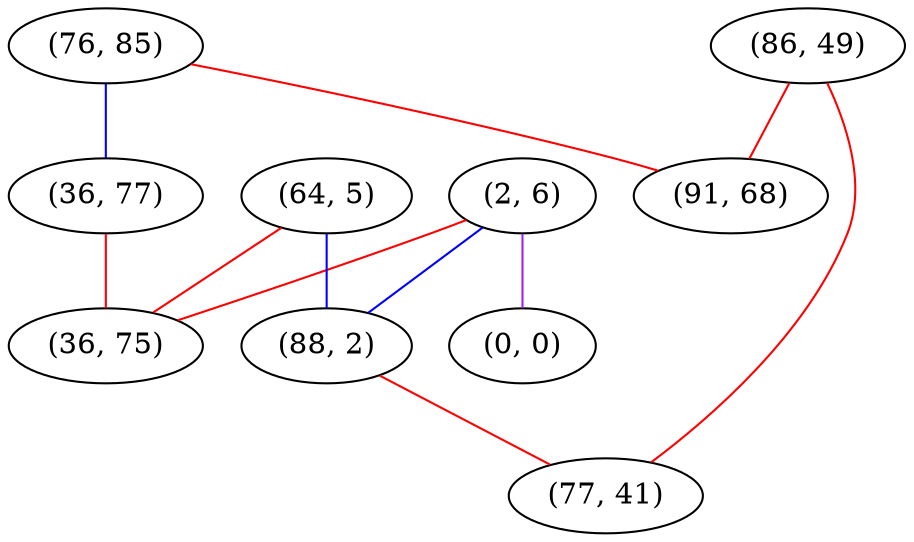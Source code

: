 graph "" {
"(76, 85)";
"(2, 6)";
"(86, 49)";
"(36, 77)";
"(0, 0)";
"(64, 5)";
"(88, 2)";
"(77, 41)";
"(91, 68)";
"(36, 75)";
"(76, 85)" -- "(36, 77)"  [color=blue, key=0, weight=3];
"(76, 85)" -- "(91, 68)"  [color=red, key=0, weight=1];
"(2, 6)" -- "(0, 0)"  [color=purple, key=0, weight=4];
"(2, 6)" -- "(88, 2)"  [color=blue, key=0, weight=3];
"(2, 6)" -- "(36, 75)"  [color=red, key=0, weight=1];
"(86, 49)" -- "(77, 41)"  [color=red, key=0, weight=1];
"(86, 49)" -- "(91, 68)"  [color=red, key=0, weight=1];
"(36, 77)" -- "(36, 75)"  [color=red, key=0, weight=1];
"(64, 5)" -- "(88, 2)"  [color=blue, key=0, weight=3];
"(64, 5)" -- "(36, 75)"  [color=red, key=0, weight=1];
"(88, 2)" -- "(77, 41)"  [color=red, key=0, weight=1];
}
